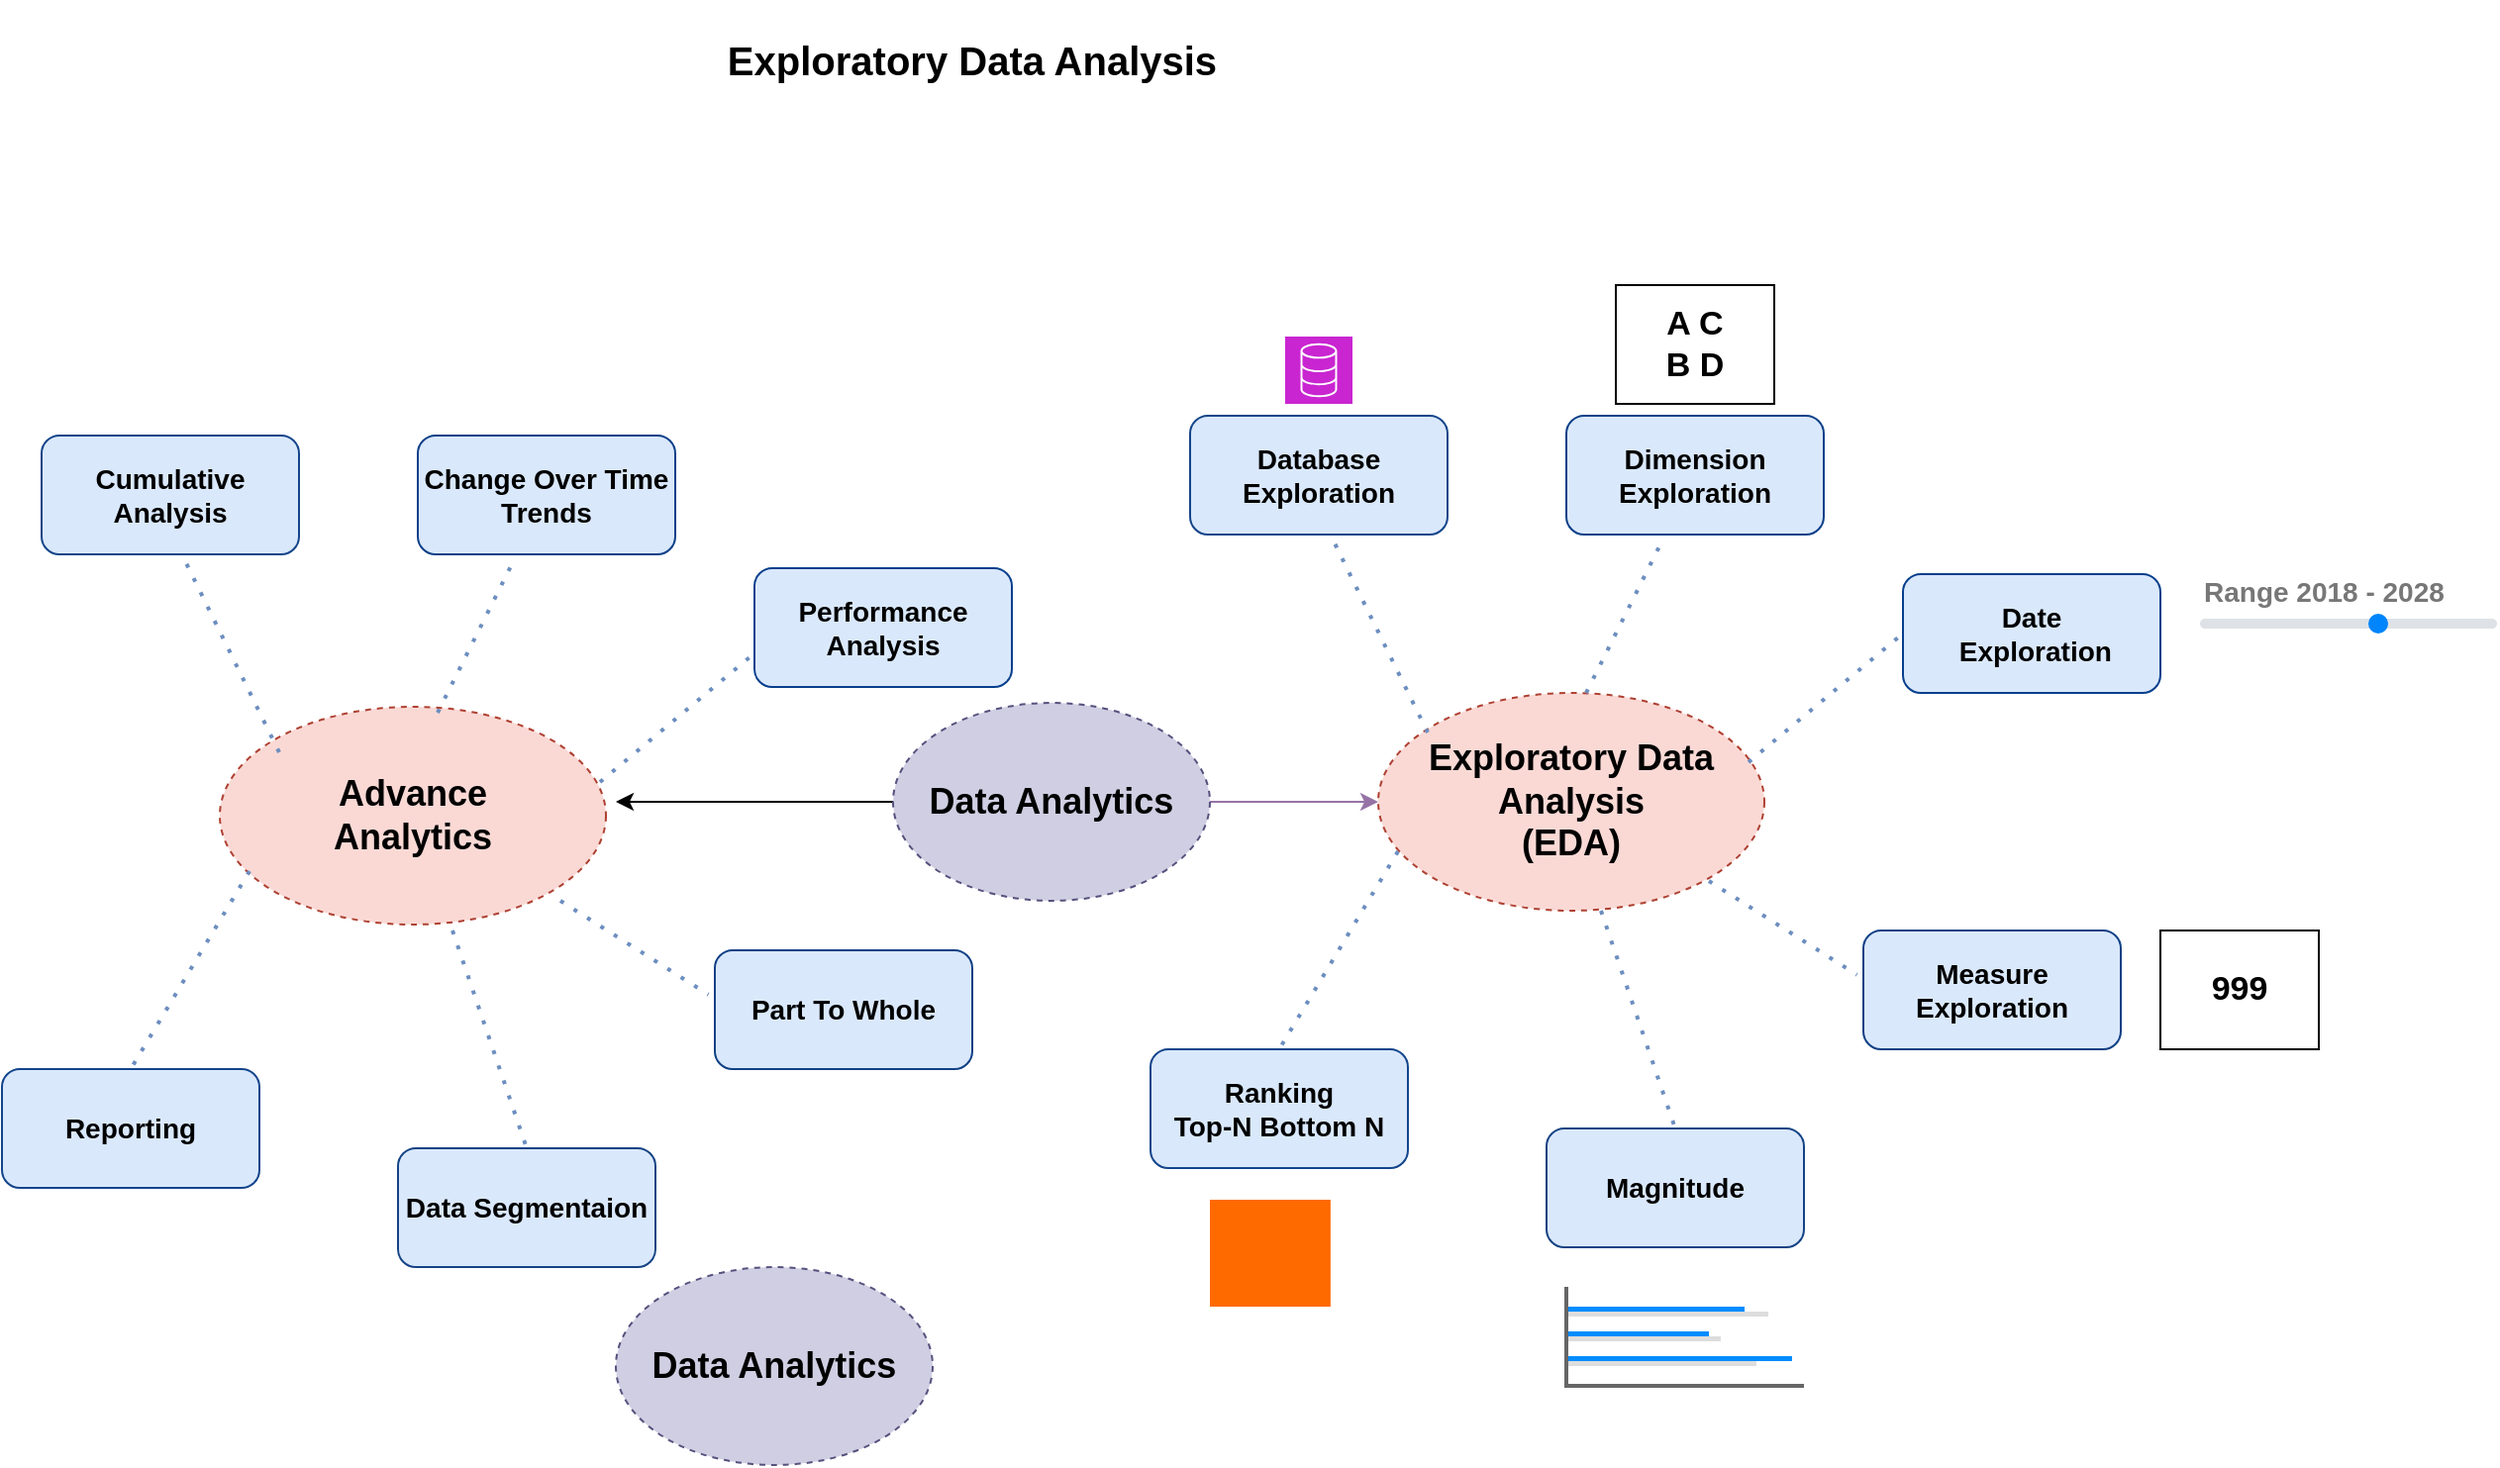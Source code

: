 <mxfile version="27.0.9">
  <diagram name="Page-1" id="PfAoDdkUUtxIyvnKKpLq">
    <mxGraphModel dx="1892" dy="1726" grid="1" gridSize="10" guides="1" tooltips="1" connect="1" arrows="1" fold="1" page="1" pageScale="1" pageWidth="850" pageHeight="1100" math="0" shadow="0">
      <root>
        <mxCell id="0" />
        <mxCell id="1" parent="0" />
        <mxCell id="DmLLjxnq52UOg-lWH7cw-22" style="edgeStyle=orthogonalEdgeStyle;rounded=0;orthogonalLoop=1;jettySize=auto;html=1;fillColor=#e1d5e7;strokeColor=#9673a6;" parent="1" source="DmLLjxnq52UOg-lWH7cw-1" target="DmLLjxnq52UOg-lWH7cw-2" edge="1">
          <mxGeometry relative="1" as="geometry" />
        </mxCell>
        <mxCell id="Gj4LGhI62N_1-AnzVWeP-22" style="edgeStyle=orthogonalEdgeStyle;rounded=0;orthogonalLoop=1;jettySize=auto;html=1;" edge="1" parent="1" source="DmLLjxnq52UOg-lWH7cw-1">
          <mxGeometry relative="1" as="geometry">
            <mxPoint x="40" y="315" as="targetPoint" />
          </mxGeometry>
        </mxCell>
        <mxCell id="DmLLjxnq52UOg-lWH7cw-1" value="&lt;b&gt;&lt;font style=&quot;font-size: 18px;&quot;&gt;Data Analytics&lt;/font&gt;&lt;/b&gt;" style="ellipse;whiteSpace=wrap;html=1;fillColor=#d0cee2;dashed=1;strokeColor=#56517e;" parent="1" vertex="1">
          <mxGeometry x="180" y="265" width="160" height="100" as="geometry" />
        </mxCell>
        <mxCell id="DmLLjxnq52UOg-lWH7cw-2" value="&lt;span style=&quot;font-size: 18px;&quot;&gt;&lt;b&gt;Exploratory Data Analysis&lt;/b&gt;&lt;/span&gt;&lt;div&gt;&lt;span style=&quot;font-size: 18px;&quot;&gt;&lt;b&gt;(EDA)&lt;/b&gt;&lt;/span&gt;&lt;/div&gt;" style="ellipse;whiteSpace=wrap;html=1;fillColor=#fad9d5;dashed=1;strokeColor=#ae4132;" parent="1" vertex="1">
          <mxGeometry x="425" y="260" width="195" height="110" as="geometry" />
        </mxCell>
        <mxCell id="DmLLjxnq52UOg-lWH7cw-3" value="&lt;b&gt;&lt;font style=&quot;font-size: 14px;&quot;&gt;Database Exploration&lt;/font&gt;&lt;/b&gt;" style="rounded=1;whiteSpace=wrap;html=1;fillColor=#dae8fc;strokeColor=light-dark(#15458a, #5c79a3);" parent="1" vertex="1">
          <mxGeometry x="330" y="120" width="130" height="60" as="geometry" />
        </mxCell>
        <mxCell id="DmLLjxnq52UOg-lWH7cw-4" value="&lt;b&gt;&lt;font style=&quot;font-size: 14px;&quot;&gt;Dimension Exploration&lt;/font&gt;&lt;/b&gt;" style="rounded=1;whiteSpace=wrap;html=1;fillColor=#dae8fc;strokeColor=light-dark(#0c4088, #5c79a3);" parent="1" vertex="1">
          <mxGeometry x="520" y="120" width="130" height="60" as="geometry" />
        </mxCell>
        <mxCell id="DmLLjxnq52UOg-lWH7cw-5" value="&lt;b&gt;&lt;font style=&quot;font-size: 14px;&quot;&gt;Date&lt;/font&gt;&lt;/b&gt;&lt;div&gt;&lt;b&gt;&lt;font style=&quot;font-size: 14px;&quot;&gt;&amp;nbsp;Exploration&lt;/font&gt;&lt;/b&gt;&lt;/div&gt;" style="rounded=1;whiteSpace=wrap;html=1;fillColor=#dae8fc;strokeColor=light-dark(#083f8c, #5c79a3);" parent="1" vertex="1">
          <mxGeometry x="690" y="200" width="130" height="60" as="geometry" />
        </mxCell>
        <mxCell id="DmLLjxnq52UOg-lWH7cw-6" value="&lt;b&gt;&lt;font style=&quot;font-size: 14px;&quot;&gt;Measure Exploration&lt;/font&gt;&lt;/b&gt;" style="rounded=1;whiteSpace=wrap;html=1;fillColor=#dae8fc;strokeColor=light-dark(#104084, #5c79a3);" parent="1" vertex="1">
          <mxGeometry x="670" y="380" width="130" height="60" as="geometry" />
        </mxCell>
        <mxCell id="DmLLjxnq52UOg-lWH7cw-7" value="&lt;span style=&quot;font-size: 14px;&quot;&gt;&lt;b&gt;Magnitude&lt;/b&gt;&lt;/span&gt;" style="rounded=1;whiteSpace=wrap;html=1;fillColor=#dae8fc;strokeColor=light-dark(#154384, #5c79a3);" parent="1" vertex="1">
          <mxGeometry x="510" y="480" width="130" height="60" as="geometry" />
        </mxCell>
        <mxCell id="DmLLjxnq52UOg-lWH7cw-8" value="&lt;span style=&quot;font-size: 14px;&quot;&gt;&lt;b&gt;Ranking&lt;/b&gt;&lt;/span&gt;&lt;div&gt;&lt;span style=&quot;font-size: 14px;&quot;&gt;&lt;b&gt;Top-N Bottom N&lt;/b&gt;&lt;/span&gt;&lt;/div&gt;" style="rounded=1;whiteSpace=wrap;html=1;fillColor=#dae8fc;strokeColor=light-dark(#13458b, #5c79a3);" parent="1" vertex="1">
          <mxGeometry x="310" y="440" width="130" height="60" as="geometry" />
        </mxCell>
        <mxCell id="DmLLjxnq52UOg-lWH7cw-9" value="&lt;b&gt;Range 2018 - 2028&lt;/b&gt;" style="html=1;shadow=0;dashed=0;shape=mxgraph.bootstrap.rangeInput;dx=0.6;strokeColor=#0085FC;fillColor=#DEE2E6;fontColor=#777777;whiteSpace=wrap;align=left;verticalAlign=bottom;fontStyle=0;fontSize=14;labelPosition=center;verticalLabelPosition=top;" parent="1" vertex="1">
          <mxGeometry x="840" y="220" width="150" height="10" as="geometry" />
        </mxCell>
        <mxCell id="DmLLjxnq52UOg-lWH7cw-10" value="&lt;b&gt;&lt;font style=&quot;font-size: 17px;&quot;&gt;999&lt;/font&gt;&lt;/b&gt;" style="rounded=0;whiteSpace=wrap;html=1;fillColor=none;strokeColor=default;" parent="1" vertex="1">
          <mxGeometry x="820" y="380" width="80" height="60" as="geometry" />
        </mxCell>
        <mxCell id="DmLLjxnq52UOg-lWH7cw-11" value="" style="verticalLabelPosition=bottom;shadow=0;dashed=0;align=center;html=1;verticalAlign=top;strokeWidth=1;shape=mxgraph.mockup.graphics.barChart;strokeColor=none;strokeColor2=none;strokeColor3=#666666;fillColor2=#008cff;fillColor3=#dddddd;" parent="1" vertex="1">
          <mxGeometry x="520" y="560" width="120" height="50" as="geometry" />
        </mxCell>
        <mxCell id="DmLLjxnq52UOg-lWH7cw-12" value="" style="points=[];aspect=fixed;html=1;align=center;shadow=0;dashed=0;fillColor=#FF6A00;strokeColor=none;shape=mxgraph.alibaba_cloud.rsimganalys;" parent="1" vertex="1">
          <mxGeometry x="340" y="516" width="60.93" height="54" as="geometry" />
        </mxCell>
        <mxCell id="DmLLjxnq52UOg-lWH7cw-13" value="" style="sketch=0;points=[[0,0,0],[0.25,0,0],[0.5,0,0],[0.75,0,0],[1,0,0],[0,1,0],[0.25,1,0],[0.5,1,0],[0.75,1,0],[1,1,0],[0,0.25,0],[0,0.5,0],[0,0.75,0],[1,0.25,0],[1,0.5,0],[1,0.75,0]];outlineConnect=0;fontColor=#232F3E;fillColor=#C925D1;strokeColor=#ffffff;dashed=0;verticalLabelPosition=bottom;verticalAlign=top;align=center;html=1;fontSize=12;fontStyle=0;aspect=fixed;shape=mxgraph.aws4.resourceIcon;resIcon=mxgraph.aws4.database;" parent="1" vertex="1">
          <mxGeometry x="378" y="80" width="34" height="34" as="geometry" />
        </mxCell>
        <mxCell id="DmLLjxnq52UOg-lWH7cw-14" value="&lt;span style=&quot;font-size: 17px;&quot;&gt;&lt;b&gt;A C&lt;/b&gt;&lt;/span&gt;&lt;div&gt;&lt;span style=&quot;font-size: 17px;&quot;&gt;&lt;b&gt;B D&lt;/b&gt;&lt;/span&gt;&lt;/div&gt;" style="rounded=0;whiteSpace=wrap;html=1;fillColor=none;strokeColor=default;" parent="1" vertex="1">
          <mxGeometry x="545" y="54" width="80" height="60" as="geometry" />
        </mxCell>
        <mxCell id="DmLLjxnq52UOg-lWH7cw-15" value="" style="endArrow=none;dashed=1;html=1;dashPattern=1 3;strokeWidth=2;rounded=0;entryX=0.366;entryY=1.08;entryDx=0;entryDy=0;entryPerimeter=0;fillColor=#dae8fc;strokeColor=#6c8ebf;" parent="1" target="DmLLjxnq52UOg-lWH7cw-4" edge="1">
          <mxGeometry width="50" height="50" relative="1" as="geometry">
            <mxPoint x="530" y="260" as="sourcePoint" />
            <mxPoint x="562.5" y="190" as="targetPoint" />
          </mxGeometry>
        </mxCell>
        <mxCell id="DmLLjxnq52UOg-lWH7cw-16" value="" style="endArrow=none;dashed=1;html=1;dashPattern=1 3;strokeWidth=2;rounded=0;entryX=0.554;entryY=1.04;entryDx=0;entryDy=0;entryPerimeter=0;fillColor=#dae8fc;strokeColor=#6c8ebf;" parent="1" target="DmLLjxnq52UOg-lWH7cw-3" edge="1">
          <mxGeometry width="50" height="50" relative="1" as="geometry">
            <mxPoint x="450" y="280" as="sourcePoint" />
            <mxPoint x="488" y="205" as="targetPoint" />
          </mxGeometry>
        </mxCell>
        <mxCell id="DmLLjxnq52UOg-lWH7cw-17" value="" style="endArrow=none;dashed=1;html=1;dashPattern=1 3;strokeWidth=2;rounded=0;entryX=0;entryY=0.5;entryDx=0;entryDy=0;fillColor=#dae8fc;strokeColor=#6c8ebf;" parent="1" target="DmLLjxnq52UOg-lWH7cw-5" edge="1">
          <mxGeometry width="50" height="50" relative="1" as="geometry">
            <mxPoint x="612" y="295" as="sourcePoint" />
            <mxPoint x="650" y="220" as="targetPoint" />
          </mxGeometry>
        </mxCell>
        <mxCell id="DmLLjxnq52UOg-lWH7cw-18" value="" style="endArrow=none;dashed=1;html=1;dashPattern=1 3;strokeWidth=2;rounded=0;entryX=-0.025;entryY=0.373;entryDx=0;entryDy=0;entryPerimeter=0;fillColor=#dae8fc;strokeColor=#6c8ebf;" parent="1" target="DmLLjxnq52UOg-lWH7cw-6" edge="1">
          <mxGeometry width="50" height="50" relative="1" as="geometry">
            <mxPoint x="592" y="355" as="sourcePoint" />
            <mxPoint x="670" y="290" as="targetPoint" />
          </mxGeometry>
        </mxCell>
        <mxCell id="DmLLjxnq52UOg-lWH7cw-19" value="" style="endArrow=none;dashed=1;html=1;dashPattern=1 3;strokeWidth=2;rounded=0;entryX=0.5;entryY=0;entryDx=0;entryDy=0;fillColor=#dae8fc;strokeColor=#6c8ebf;" parent="1" target="DmLLjxnq52UOg-lWH7cw-7" edge="1">
          <mxGeometry width="50" height="50" relative="1" as="geometry">
            <mxPoint x="537.5" y="370" as="sourcePoint" />
            <mxPoint x="612.5" y="417" as="targetPoint" />
          </mxGeometry>
        </mxCell>
        <mxCell id="DmLLjxnq52UOg-lWH7cw-20" value="" style="endArrow=none;dashed=1;html=1;dashPattern=1 3;strokeWidth=2;rounded=0;entryX=0.5;entryY=0;entryDx=0;entryDy=0;fillColor=#dae8fc;strokeColor=#6c8ebf;" parent="1" target="DmLLjxnq52UOg-lWH7cw-8" edge="1">
          <mxGeometry width="50" height="50" relative="1" as="geometry">
            <mxPoint x="435" y="340" as="sourcePoint" />
            <mxPoint x="510" y="387" as="targetPoint" />
          </mxGeometry>
        </mxCell>
        <mxCell id="DmLLjxnq52UOg-lWH7cw-24" value="&lt;font style=&quot;font-size: 20px;&quot;&gt;&lt;b&gt;Exploratory Data Analysis&lt;/b&gt;&lt;/font&gt;" style="rounded=1;whiteSpace=wrap;html=1;fillColor=none;strokeColor=none;" parent="1" vertex="1">
          <mxGeometry x="15" y="-90" width="410" height="60" as="geometry" />
        </mxCell>
        <mxCell id="Gj4LGhI62N_1-AnzVWeP-2" value="&lt;b&gt;&lt;font style=&quot;font-size: 18px;&quot;&gt;Data Analytics&lt;/font&gt;&lt;/b&gt;" style="ellipse;whiteSpace=wrap;html=1;fillColor=#d0cee2;dashed=1;strokeColor=#56517e;" vertex="1" parent="1">
          <mxGeometry x="40" y="550" width="160" height="100" as="geometry" />
        </mxCell>
        <mxCell id="Gj4LGhI62N_1-AnzVWeP-3" value="&lt;span style=&quot;font-size: 18px;&quot;&gt;&lt;b&gt;Advance&lt;/b&gt;&lt;/span&gt;&lt;div&gt;&lt;span style=&quot;font-size: 18px;&quot;&gt;&lt;b&gt;Analytics&lt;/b&gt;&lt;/span&gt;&lt;/div&gt;" style="ellipse;whiteSpace=wrap;html=1;fillColor=#fad9d5;dashed=1;strokeColor=#ae4132;" vertex="1" parent="1">
          <mxGeometry x="-160" y="267" width="195" height="110" as="geometry" />
        </mxCell>
        <mxCell id="Gj4LGhI62N_1-AnzVWeP-4" value="&lt;span style=&quot;font-size: 14px;&quot;&gt;&lt;b&gt;Cumulative Analysis&lt;/b&gt;&lt;/span&gt;" style="rounded=1;whiteSpace=wrap;html=1;fillColor=#dae8fc;strokeColor=light-dark(#15458a, #5c79a3);" vertex="1" parent="1">
          <mxGeometry x="-250" y="130" width="130" height="60" as="geometry" />
        </mxCell>
        <mxCell id="Gj4LGhI62N_1-AnzVWeP-5" value="&lt;span style=&quot;font-size: 14px;&quot;&gt;&lt;b&gt;Change Over Time Trends&lt;/b&gt;&lt;/span&gt;" style="rounded=1;whiteSpace=wrap;html=1;fillColor=#dae8fc;strokeColor=light-dark(#0c4088, #5c79a3);" vertex="1" parent="1">
          <mxGeometry x="-60" y="130" width="130" height="60" as="geometry" />
        </mxCell>
        <mxCell id="Gj4LGhI62N_1-AnzVWeP-6" value="&lt;span style=&quot;font-size: 14px;&quot;&gt;&lt;b&gt;Performance Analysis&lt;/b&gt;&lt;/span&gt;" style="rounded=1;whiteSpace=wrap;html=1;fillColor=#dae8fc;strokeColor=light-dark(#083f8c, #5c79a3);" vertex="1" parent="1">
          <mxGeometry x="110" y="197" width="130" height="60" as="geometry" />
        </mxCell>
        <mxCell id="Gj4LGhI62N_1-AnzVWeP-7" value="&lt;span style=&quot;font-size: 14px;&quot;&gt;&lt;b&gt;Part To Whole&lt;/b&gt;&lt;/span&gt;" style="rounded=1;whiteSpace=wrap;html=1;fillColor=#dae8fc;strokeColor=light-dark(#104084, #5c79a3);" vertex="1" parent="1">
          <mxGeometry x="90" y="390" width="130" height="60" as="geometry" />
        </mxCell>
        <mxCell id="Gj4LGhI62N_1-AnzVWeP-8" value="&lt;span style=&quot;font-size: 14px;&quot;&gt;&lt;b&gt;Data Segmentaion&lt;/b&gt;&lt;/span&gt;" style="rounded=1;whiteSpace=wrap;html=1;fillColor=#dae8fc;strokeColor=light-dark(#154384, #5c79a3);" vertex="1" parent="1">
          <mxGeometry x="-70" y="490" width="130" height="60" as="geometry" />
        </mxCell>
        <mxCell id="Gj4LGhI62N_1-AnzVWeP-9" value="&lt;span style=&quot;font-size: 14px;&quot;&gt;&lt;b&gt;Reporting&lt;/b&gt;&lt;/span&gt;" style="rounded=1;whiteSpace=wrap;html=1;fillColor=#dae8fc;strokeColor=light-dark(#13458b, #5c79a3);" vertex="1" parent="1">
          <mxGeometry x="-270" y="450" width="130" height="60" as="geometry" />
        </mxCell>
        <mxCell id="Gj4LGhI62N_1-AnzVWeP-15" value="" style="endArrow=none;dashed=1;html=1;dashPattern=1 3;strokeWidth=2;rounded=0;entryX=0.366;entryY=1.08;entryDx=0;entryDy=0;entryPerimeter=0;fillColor=#dae8fc;strokeColor=#6c8ebf;" edge="1" parent="1" target="Gj4LGhI62N_1-AnzVWeP-5">
          <mxGeometry width="50" height="50" relative="1" as="geometry">
            <mxPoint x="-50" y="270" as="sourcePoint" />
            <mxPoint x="-17.5" y="200" as="targetPoint" />
          </mxGeometry>
        </mxCell>
        <mxCell id="Gj4LGhI62N_1-AnzVWeP-16" value="" style="endArrow=none;dashed=1;html=1;dashPattern=1 3;strokeWidth=2;rounded=0;entryX=0.554;entryY=1.04;entryDx=0;entryDy=0;entryPerimeter=0;fillColor=#dae8fc;strokeColor=#6c8ebf;" edge="1" parent="1" target="Gj4LGhI62N_1-AnzVWeP-4">
          <mxGeometry width="50" height="50" relative="1" as="geometry">
            <mxPoint x="-130" y="290" as="sourcePoint" />
            <mxPoint x="-92" y="215" as="targetPoint" />
          </mxGeometry>
        </mxCell>
        <mxCell id="Gj4LGhI62N_1-AnzVWeP-17" value="" style="endArrow=none;dashed=1;html=1;dashPattern=1 3;strokeWidth=2;rounded=0;entryX=0;entryY=0.5;entryDx=0;entryDy=0;fillColor=#dae8fc;strokeColor=#6c8ebf;" edge="1" parent="1">
          <mxGeometry width="50" height="50" relative="1" as="geometry">
            <mxPoint x="32" y="305" as="sourcePoint" />
            <mxPoint x="110" y="240" as="targetPoint" />
          </mxGeometry>
        </mxCell>
        <mxCell id="Gj4LGhI62N_1-AnzVWeP-18" value="" style="endArrow=none;dashed=1;html=1;dashPattern=1 3;strokeWidth=2;rounded=0;entryX=-0.025;entryY=0.373;entryDx=0;entryDy=0;entryPerimeter=0;fillColor=#dae8fc;strokeColor=#6c8ebf;" edge="1" parent="1" target="Gj4LGhI62N_1-AnzVWeP-7">
          <mxGeometry width="50" height="50" relative="1" as="geometry">
            <mxPoint x="12" y="365" as="sourcePoint" />
            <mxPoint x="90" y="300" as="targetPoint" />
          </mxGeometry>
        </mxCell>
        <mxCell id="Gj4LGhI62N_1-AnzVWeP-19" value="" style="endArrow=none;dashed=1;html=1;dashPattern=1 3;strokeWidth=2;rounded=0;entryX=0.5;entryY=0;entryDx=0;entryDy=0;fillColor=#dae8fc;strokeColor=#6c8ebf;" edge="1" parent="1" target="Gj4LGhI62N_1-AnzVWeP-8">
          <mxGeometry width="50" height="50" relative="1" as="geometry">
            <mxPoint x="-42.5" y="380" as="sourcePoint" />
            <mxPoint x="32.5" y="427" as="targetPoint" />
          </mxGeometry>
        </mxCell>
        <mxCell id="Gj4LGhI62N_1-AnzVWeP-20" value="" style="endArrow=none;dashed=1;html=1;dashPattern=1 3;strokeWidth=2;rounded=0;entryX=0.5;entryY=0;entryDx=0;entryDy=0;fillColor=#dae8fc;strokeColor=#6c8ebf;" edge="1" parent="1" target="Gj4LGhI62N_1-AnzVWeP-9">
          <mxGeometry width="50" height="50" relative="1" as="geometry">
            <mxPoint x="-145" y="350" as="sourcePoint" />
            <mxPoint x="-70" y="397" as="targetPoint" />
          </mxGeometry>
        </mxCell>
      </root>
    </mxGraphModel>
  </diagram>
</mxfile>

